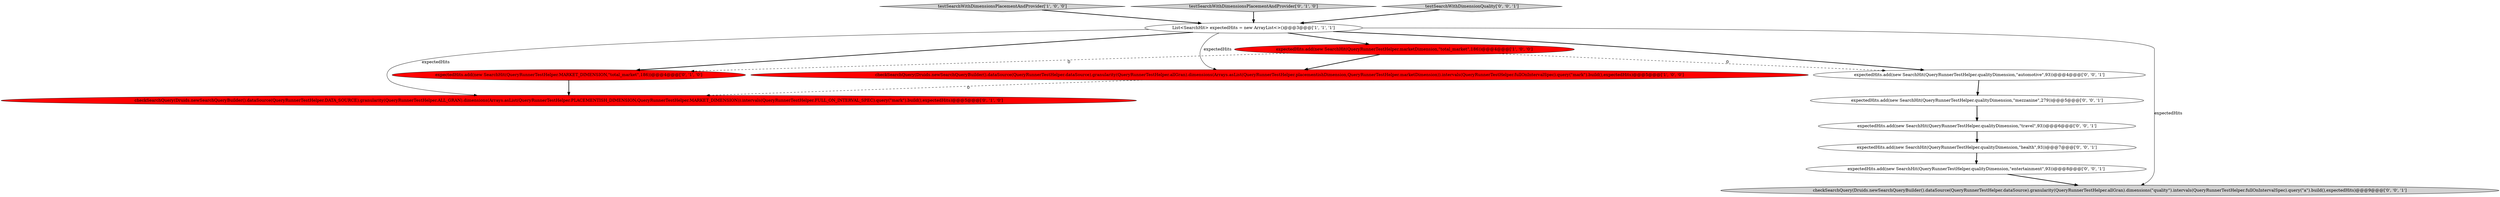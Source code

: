 digraph {
4 [style = filled, label = "checkSearchQuery(Druids.newSearchQueryBuilder().dataSource(QueryRunnerTestHelper.DATA_SOURCE).granularity(QueryRunnerTestHelper.ALL_GRAN).dimensions(Arrays.asList(QueryRunnerTestHelper.PLACEMENTISH_DIMENSION,QueryRunnerTestHelper.MARKET_DIMENSION)).intervals(QueryRunnerTestHelper.FULL_ON_INTERVAL_SPEC).query(\"mark\").build(),expectedHits)@@@5@@@['0', '1', '0']", fillcolor = red, shape = ellipse image = "AAA1AAABBB2BBB"];
12 [style = filled, label = "expectedHits.add(new SearchHit(QueryRunnerTestHelper.qualityDimension,\"automotive\",93))@@@4@@@['0', '0', '1']", fillcolor = white, shape = ellipse image = "AAA0AAABBB3BBB"];
3 [style = filled, label = "testSearchWithDimensionsPlacementAndProvider['1', '0', '0']", fillcolor = lightgray, shape = diamond image = "AAA0AAABBB1BBB"];
2 [style = filled, label = "expectedHits.add(new SearchHit(QueryRunnerTestHelper.marketDimension,\"total_market\",186))@@@4@@@['1', '0', '0']", fillcolor = red, shape = ellipse image = "AAA1AAABBB1BBB"];
5 [style = filled, label = "expectedHits.add(new SearchHit(QueryRunnerTestHelper.MARKET_DIMENSION,\"total_market\",186))@@@4@@@['0', '1', '0']", fillcolor = red, shape = ellipse image = "AAA1AAABBB2BBB"];
0 [style = filled, label = "checkSearchQuery(Druids.newSearchQueryBuilder().dataSource(QueryRunnerTestHelper.dataSource).granularity(QueryRunnerTestHelper.allGran).dimensions(Arrays.asList(QueryRunnerTestHelper.placementishDimension,QueryRunnerTestHelper.marketDimension)).intervals(QueryRunnerTestHelper.fullOnIntervalSpec).query(\"mark\").build(),expectedHits)@@@5@@@['1', '0', '0']", fillcolor = red, shape = ellipse image = "AAA1AAABBB1BBB"];
7 [style = filled, label = "expectedHits.add(new SearchHit(QueryRunnerTestHelper.qualityDimension,\"travel\",93))@@@6@@@['0', '0', '1']", fillcolor = white, shape = ellipse image = "AAA0AAABBB3BBB"];
11 [style = filled, label = "checkSearchQuery(Druids.newSearchQueryBuilder().dataSource(QueryRunnerTestHelper.dataSource).granularity(QueryRunnerTestHelper.allGran).dimensions(\"quality\").intervals(QueryRunnerTestHelper.fullOnIntervalSpec).query(\"a\").build(),expectedHits)@@@9@@@['0', '0', '1']", fillcolor = lightgray, shape = ellipse image = "AAA0AAABBB3BBB"];
6 [style = filled, label = "testSearchWithDimensionsPlacementAndProvider['0', '1', '0']", fillcolor = lightgray, shape = diamond image = "AAA0AAABBB2BBB"];
10 [style = filled, label = "expectedHits.add(new SearchHit(QueryRunnerTestHelper.qualityDimension,\"health\",93))@@@7@@@['0', '0', '1']", fillcolor = white, shape = ellipse image = "AAA0AAABBB3BBB"];
8 [style = filled, label = "testSearchWithDimensionQuality['0', '0', '1']", fillcolor = lightgray, shape = diamond image = "AAA0AAABBB3BBB"];
13 [style = filled, label = "expectedHits.add(new SearchHit(QueryRunnerTestHelper.qualityDimension,\"entertainment\",93))@@@8@@@['0', '0', '1']", fillcolor = white, shape = ellipse image = "AAA0AAABBB3BBB"];
1 [style = filled, label = "List<SearchHit> expectedHits = new ArrayList<>()@@@3@@@['1', '1', '1']", fillcolor = white, shape = ellipse image = "AAA0AAABBB1BBB"];
9 [style = filled, label = "expectedHits.add(new SearchHit(QueryRunnerTestHelper.qualityDimension,\"mezzanine\",279))@@@5@@@['0', '0', '1']", fillcolor = white, shape = ellipse image = "AAA0AAABBB3BBB"];
1->5 [style = bold, label=""];
8->1 [style = bold, label=""];
6->1 [style = bold, label=""];
2->12 [style = dashed, label="0"];
2->5 [style = dashed, label="0"];
1->2 [style = bold, label=""];
2->0 [style = bold, label=""];
0->4 [style = dashed, label="0"];
3->1 [style = bold, label=""];
9->7 [style = bold, label=""];
12->9 [style = bold, label=""];
10->13 [style = bold, label=""];
7->10 [style = bold, label=""];
13->11 [style = bold, label=""];
1->0 [style = solid, label="expectedHits"];
1->4 [style = solid, label="expectedHits"];
1->11 [style = solid, label="expectedHits"];
5->4 [style = bold, label=""];
1->12 [style = bold, label=""];
}
